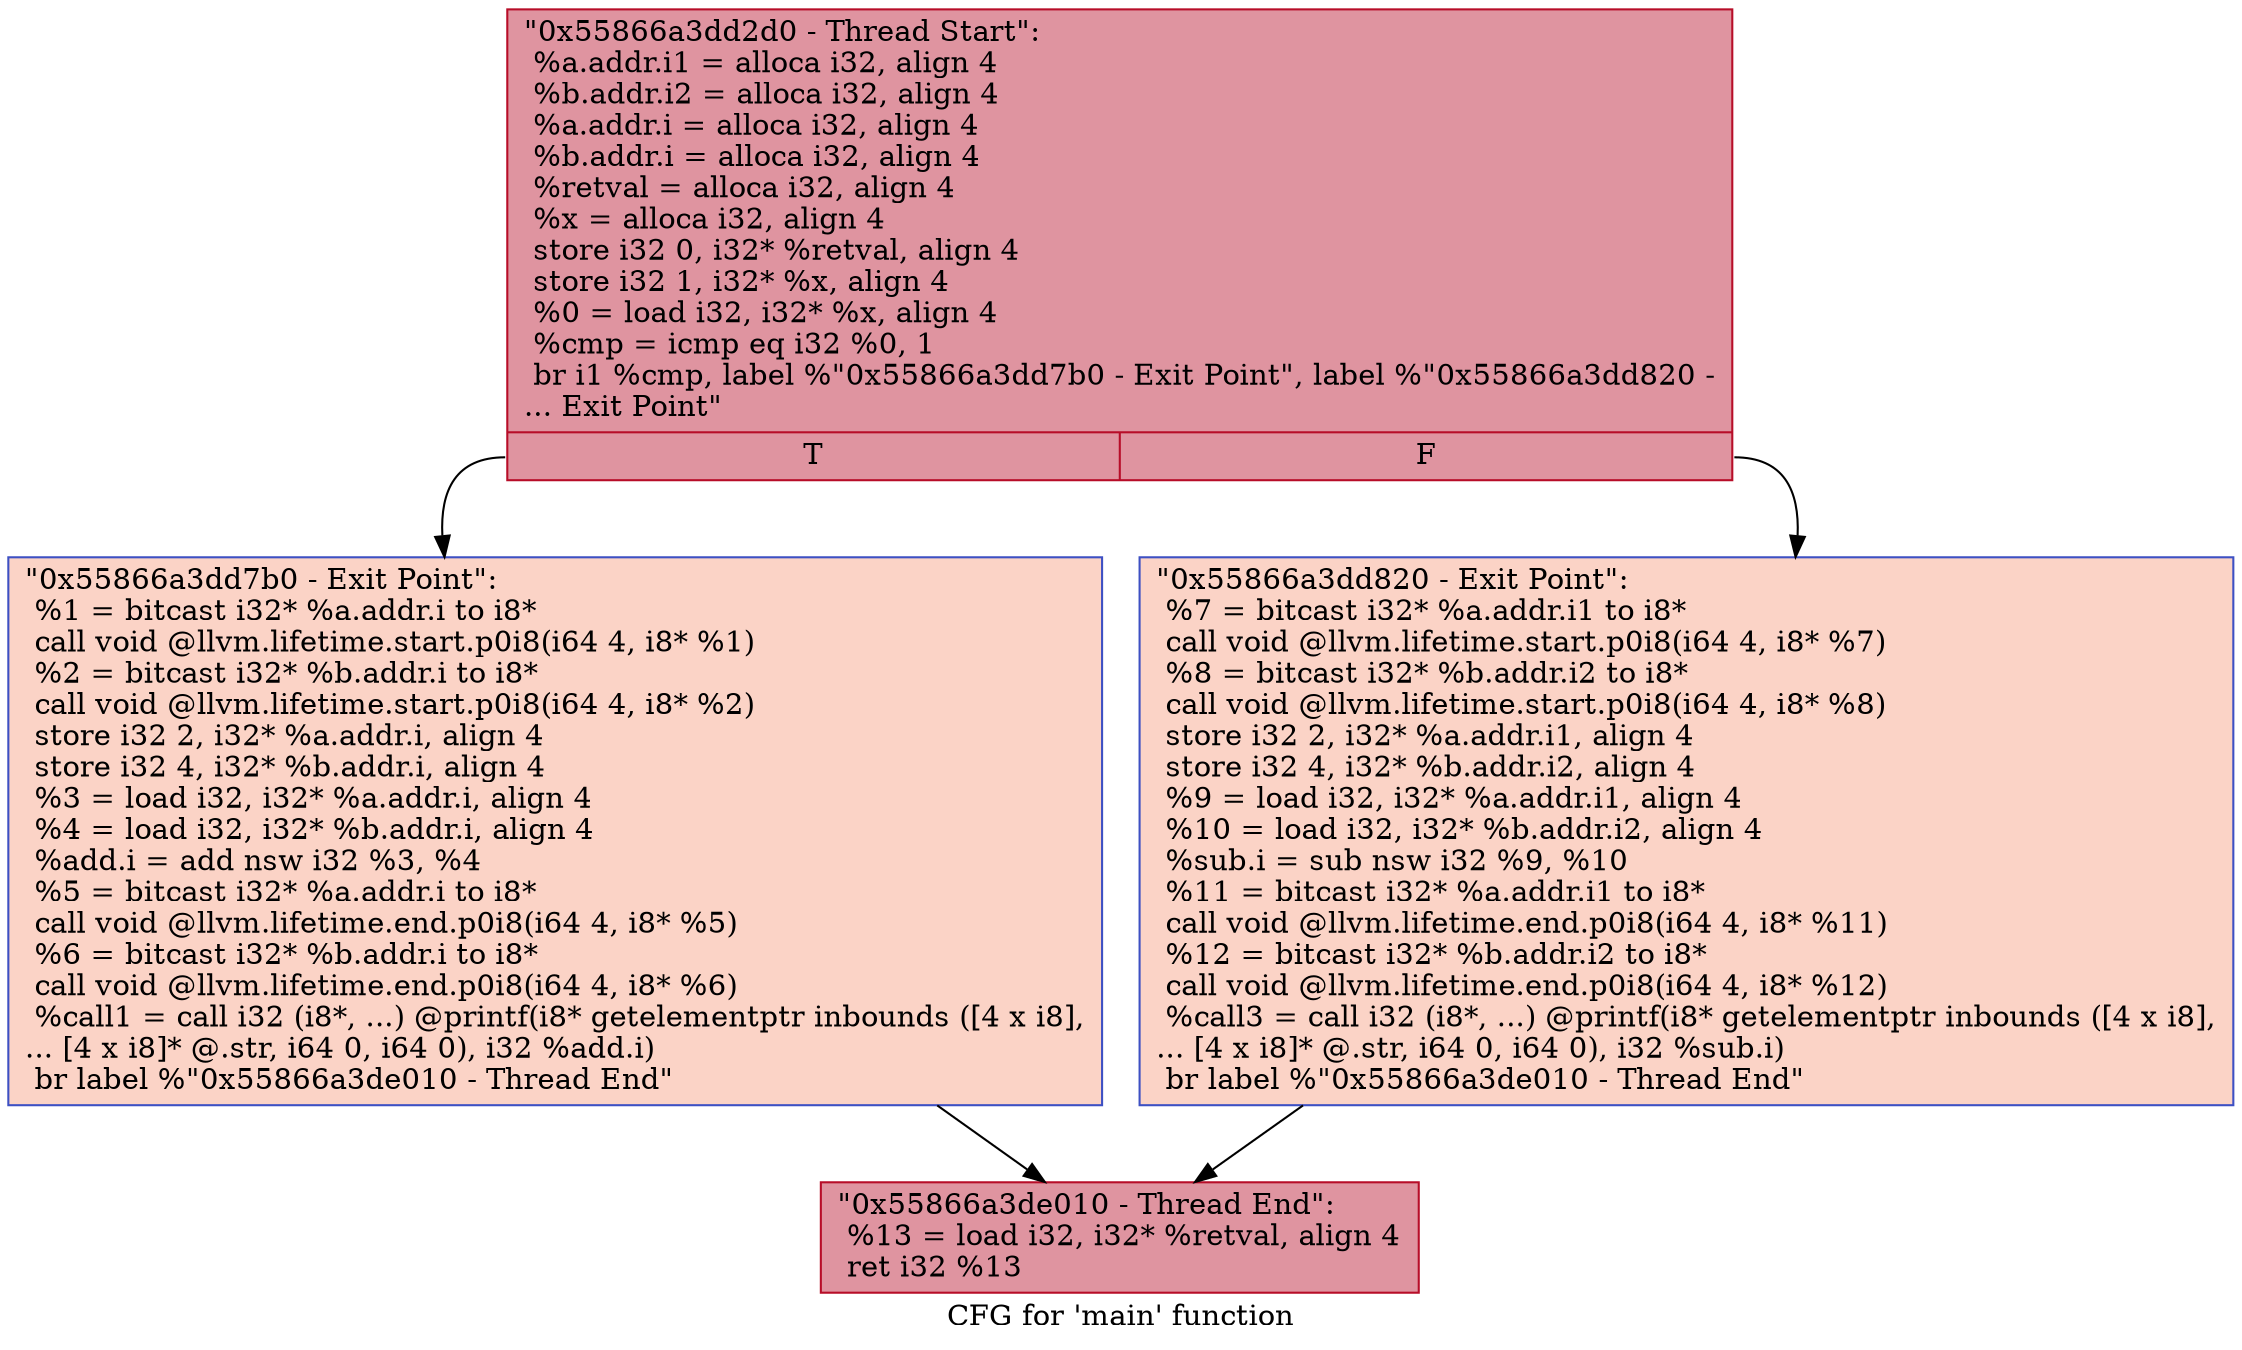 digraph "CFG for 'main' function" {
	label="CFG for 'main' function";

	Node0x55866a3dd2d0 [shape=record,color="#b70d28ff", style=filled, fillcolor="#b70d2870",label="{\"0x55866a3dd2d0 - Thread Start\":\l  %a.addr.i1 = alloca i32, align 4\l  %b.addr.i2 = alloca i32, align 4\l  %a.addr.i = alloca i32, align 4\l  %b.addr.i = alloca i32, align 4\l  %retval = alloca i32, align 4\l  %x = alloca i32, align 4\l  store i32 0, i32* %retval, align 4\l  store i32 1, i32* %x, align 4\l  %0 = load i32, i32* %x, align 4\l  %cmp = icmp eq i32 %0, 1\l  br i1 %cmp, label %\"0x55866a3dd7b0 - Exit Point\", label %\"0x55866a3dd820 -\l... Exit Point\"\l|{<s0>T|<s1>F}}"];
	Node0x55866a3dd2d0:s0 -> Node0x55866a3dd7b0;
	Node0x55866a3dd2d0:s1 -> Node0x55866a3dd820;
	Node0x55866a3dd7b0 [shape=record,color="#3d50c3ff", style=filled, fillcolor="#f59c7d70",label="{\"0x55866a3dd7b0 - Exit Point\":                    \l  %1 = bitcast i32* %a.addr.i to i8*\l  call void @llvm.lifetime.start.p0i8(i64 4, i8* %1)\l  %2 = bitcast i32* %b.addr.i to i8*\l  call void @llvm.lifetime.start.p0i8(i64 4, i8* %2)\l  store i32 2, i32* %a.addr.i, align 4\l  store i32 4, i32* %b.addr.i, align 4\l  %3 = load i32, i32* %a.addr.i, align 4\l  %4 = load i32, i32* %b.addr.i, align 4\l  %add.i = add nsw i32 %3, %4\l  %5 = bitcast i32* %a.addr.i to i8*\l  call void @llvm.lifetime.end.p0i8(i64 4, i8* %5)\l  %6 = bitcast i32* %b.addr.i to i8*\l  call void @llvm.lifetime.end.p0i8(i64 4, i8* %6)\l  %call1 = call i32 (i8*, ...) @printf(i8* getelementptr inbounds ([4 x i8],\l... [4 x i8]* @.str, i64 0, i64 0), i32 %add.i)\l  br label %\"0x55866a3de010 - Thread End\"\l}"];
	Node0x55866a3dd7b0 -> Node0x55866a3de010;
	Node0x55866a3dd820 [shape=record,color="#3d50c3ff", style=filled, fillcolor="#f59c7d70",label="{\"0x55866a3dd820 - Exit Point\":                    \l  %7 = bitcast i32* %a.addr.i1 to i8*\l  call void @llvm.lifetime.start.p0i8(i64 4, i8* %7)\l  %8 = bitcast i32* %b.addr.i2 to i8*\l  call void @llvm.lifetime.start.p0i8(i64 4, i8* %8)\l  store i32 2, i32* %a.addr.i1, align 4\l  store i32 4, i32* %b.addr.i2, align 4\l  %9 = load i32, i32* %a.addr.i1, align 4\l  %10 = load i32, i32* %b.addr.i2, align 4\l  %sub.i = sub nsw i32 %9, %10\l  %11 = bitcast i32* %a.addr.i1 to i8*\l  call void @llvm.lifetime.end.p0i8(i64 4, i8* %11)\l  %12 = bitcast i32* %b.addr.i2 to i8*\l  call void @llvm.lifetime.end.p0i8(i64 4, i8* %12)\l  %call3 = call i32 (i8*, ...) @printf(i8* getelementptr inbounds ([4 x i8],\l... [4 x i8]* @.str, i64 0, i64 0), i32 %sub.i)\l  br label %\"0x55866a3de010 - Thread End\"\l}"];
	Node0x55866a3dd820 -> Node0x55866a3de010;
	Node0x55866a3de010 [shape=record,color="#b70d28ff", style=filled, fillcolor="#b70d2870",label="{\"0x55866a3de010 - Thread End\":                    \l  %13 = load i32, i32* %retval, align 4\l  ret i32 %13\l}"];
}
